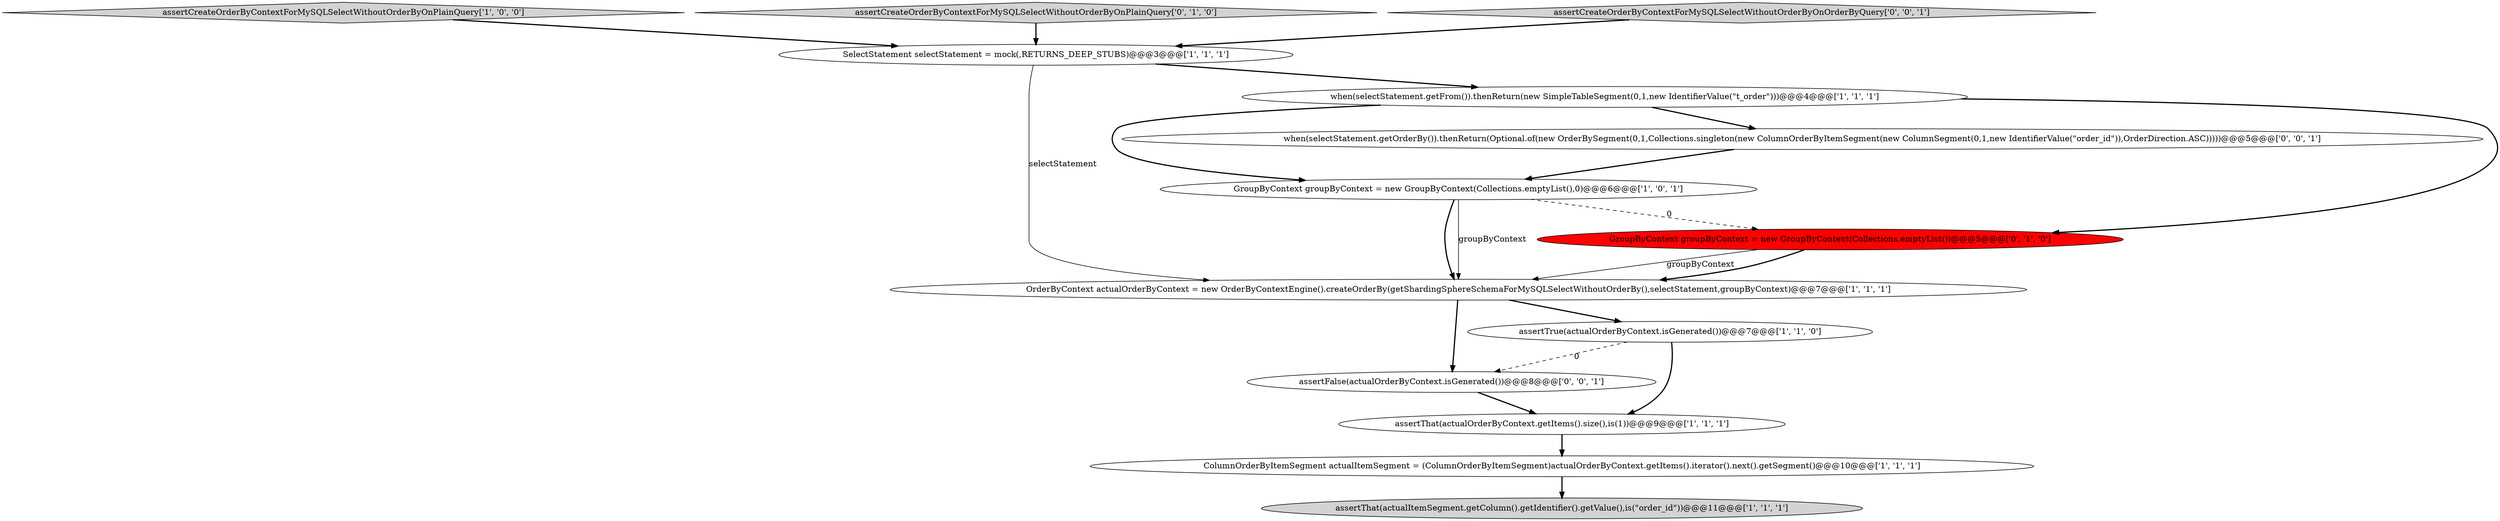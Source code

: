 digraph {
2 [style = filled, label = "GroupByContext groupByContext = new GroupByContext(Collections.emptyList(),0)@@@6@@@['1', '0', '1']", fillcolor = white, shape = ellipse image = "AAA0AAABBB1BBB"];
12 [style = filled, label = "when(selectStatement.getOrderBy()).thenReturn(Optional.of(new OrderBySegment(0,1,Collections.singleton(new ColumnOrderByItemSegment(new ColumnSegment(0,1,new IdentifierValue(\"order_id\")),OrderDirection.ASC)))))@@@5@@@['0', '0', '1']", fillcolor = white, shape = ellipse image = "AAA0AAABBB3BBB"];
0 [style = filled, label = "SelectStatement selectStatement = mock(,RETURNS_DEEP_STUBS)@@@3@@@['1', '1', '1']", fillcolor = white, shape = ellipse image = "AAA0AAABBB1BBB"];
11 [style = filled, label = "assertFalse(actualOrderByContext.isGenerated())@@@8@@@['0', '0', '1']", fillcolor = white, shape = ellipse image = "AAA0AAABBB3BBB"];
8 [style = filled, label = "assertCreateOrderByContextForMySQLSelectWithoutOrderByOnPlainQuery['1', '0', '0']", fillcolor = lightgray, shape = diamond image = "AAA0AAABBB1BBB"];
6 [style = filled, label = "OrderByContext actualOrderByContext = new OrderByContextEngine().createOrderBy(getShardingSphereSchemaForMySQLSelectWithoutOrderBy(),selectStatement,groupByContext)@@@7@@@['1', '1', '1']", fillcolor = white, shape = ellipse image = "AAA0AAABBB1BBB"];
3 [style = filled, label = "ColumnOrderByItemSegment actualItemSegment = (ColumnOrderByItemSegment)actualOrderByContext.getItems().iterator().next().getSegment()@@@10@@@['1', '1', '1']", fillcolor = white, shape = ellipse image = "AAA0AAABBB1BBB"];
4 [style = filled, label = "when(selectStatement.getFrom()).thenReturn(new SimpleTableSegment(0,1,new IdentifierValue(\"t_order\")))@@@4@@@['1', '1', '1']", fillcolor = white, shape = ellipse image = "AAA0AAABBB1BBB"];
7 [style = filled, label = "assertTrue(actualOrderByContext.isGenerated())@@@7@@@['1', '1', '0']", fillcolor = white, shape = ellipse image = "AAA0AAABBB1BBB"];
1 [style = filled, label = "assertThat(actualOrderByContext.getItems().size(),is(1))@@@9@@@['1', '1', '1']", fillcolor = white, shape = ellipse image = "AAA0AAABBB1BBB"];
9 [style = filled, label = "GroupByContext groupByContext = new GroupByContext(Collections.emptyList())@@@5@@@['0', '1', '0']", fillcolor = red, shape = ellipse image = "AAA1AAABBB2BBB"];
10 [style = filled, label = "assertCreateOrderByContextForMySQLSelectWithoutOrderByOnPlainQuery['0', '1', '0']", fillcolor = lightgray, shape = diamond image = "AAA0AAABBB2BBB"];
13 [style = filled, label = "assertCreateOrderByContextForMySQLSelectWithoutOrderByOnOrderByQuery['0', '0', '1']", fillcolor = lightgray, shape = diamond image = "AAA0AAABBB3BBB"];
5 [style = filled, label = "assertThat(actualItemSegment.getColumn().getIdentifier().getValue(),is(\"order_id\"))@@@11@@@['1', '1', '1']", fillcolor = lightgray, shape = ellipse image = "AAA0AAABBB1BBB"];
4->9 [style = bold, label=""];
7->1 [style = bold, label=""];
0->6 [style = solid, label="selectStatement"];
9->6 [style = solid, label="groupByContext"];
11->1 [style = bold, label=""];
2->6 [style = bold, label=""];
1->3 [style = bold, label=""];
7->11 [style = dashed, label="0"];
4->2 [style = bold, label=""];
9->6 [style = bold, label=""];
8->0 [style = bold, label=""];
12->2 [style = bold, label=""];
3->5 [style = bold, label=""];
0->4 [style = bold, label=""];
2->9 [style = dashed, label="0"];
6->11 [style = bold, label=""];
2->6 [style = solid, label="groupByContext"];
10->0 [style = bold, label=""];
4->12 [style = bold, label=""];
6->7 [style = bold, label=""];
13->0 [style = bold, label=""];
}
